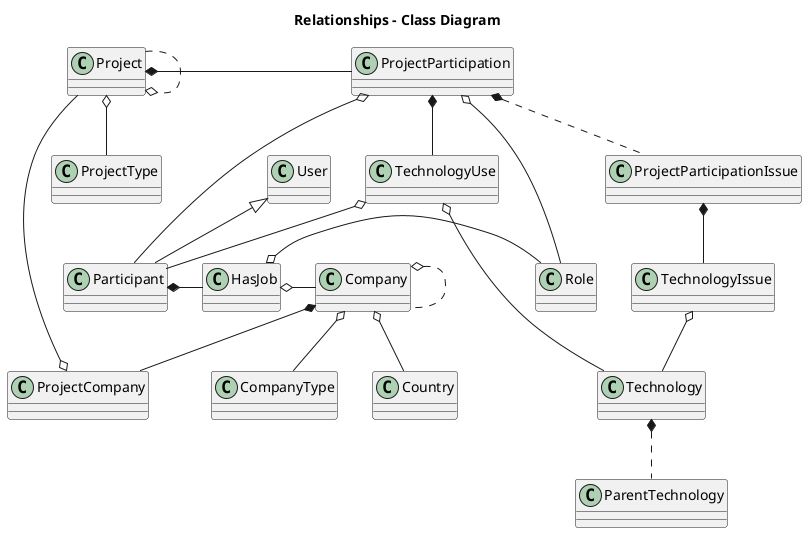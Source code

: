 @startuml

title Relationships - Class Diagram

class Project {
}

class ProjectType {
}

class User {
}

class Participant {
}

class ProjectParticipation {
}

class ProjectParticipationIssue {
}

class Role {
}

class HasJob {
}

class ProjectCompany {
}

class Company {
}

class CompanyType {
}

class Country {
}

class Technology {
}

class TechnologyIssue {
}

class ParentTechnology {
}

class TechnologyUse {
}

User <|-down- Participant

Project *-down ProjectParticipation
Project o--down ProjectType
Project o.-up Project

ProjectParticipation o-down Participant

ProjectParticipation *--down TechnologyUse

ProjectParticipation *.-down ProjectParticipationIssue
ProjectParticipation o--down Role

Participant *-down HasJob
HasJob o-down Role
HasJob o-down Company

ProjectParticipationIssue *--down TechnologyIssue
TechnologyIssue o--down Technology

Technology *.-down ParentTechnology

TechnologyUse o--down Technology
TechnologyUse o--down Participant

Company *--down ProjectCompany
ProjectCompany o-down Project

Company o--down CompanyType
Company o--down Country
Company o.-down Company


@enduml
